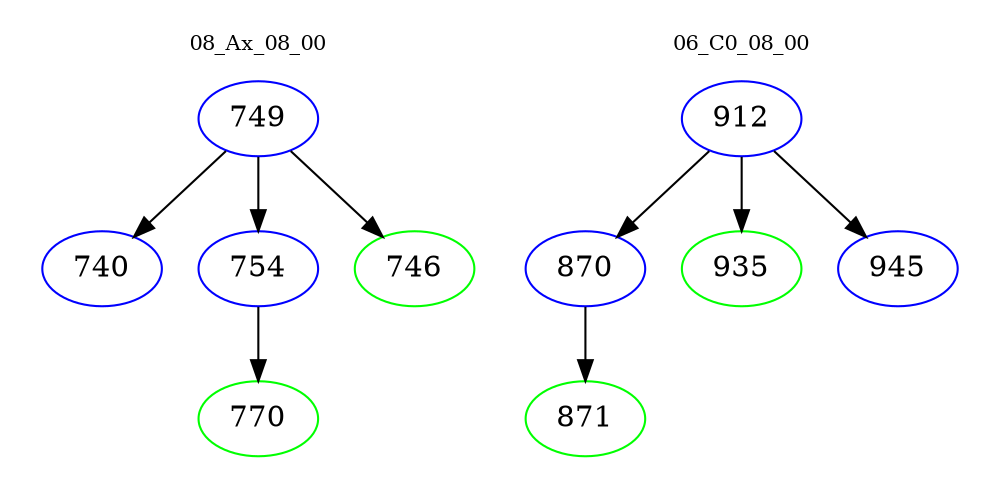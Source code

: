 digraph{
subgraph cluster_0 {
color = white
label = "08_Ax_08_00";
fontsize=10;
T0_749 [label="749", color="blue"]
T0_749 -> T0_740 [color="black"]
T0_740 [label="740", color="blue"]
T0_749 -> T0_754 [color="black"]
T0_754 [label="754", color="blue"]
T0_754 -> T0_770 [color="black"]
T0_770 [label="770", color="green"]
T0_749 -> T0_746 [color="black"]
T0_746 [label="746", color="green"]
}
subgraph cluster_1 {
color = white
label = "06_C0_08_00";
fontsize=10;
T1_912 [label="912", color="blue"]
T1_912 -> T1_870 [color="black"]
T1_870 [label="870", color="blue"]
T1_870 -> T1_871 [color="black"]
T1_871 [label="871", color="green"]
T1_912 -> T1_935 [color="black"]
T1_935 [label="935", color="green"]
T1_912 -> T1_945 [color="black"]
T1_945 [label="945", color="blue"]
}
}
